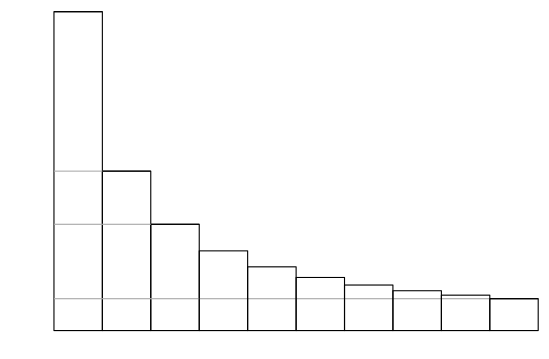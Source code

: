 <?xml version="1.0"?>
<!DOCTYPE ipe SYSTEM "ipe.dtd">
<ipe version="70010" creator="Ipe 7.0.10">
<info created="D:20110607143602" modified="D:20110607152038"/>
<ipestyle name="basic">
<symbol name="arrow/arc(spx)">
<path stroke="sym-stroke" fill="sym-stroke" pen="sym-pen">
0 0 m
-1 0.333 l
-1 -0.333 l
h
</path>
</symbol>
<symbol name="arrow/farc(spx)">
<path stroke="sym-stroke" fill="white" pen="sym-pen">
0 0 m
-1 0.333 l
-1 -0.333 l
h
</path>
</symbol>
<symbol name="mark/circle(sx)" transformations="translations">
<path fill="sym-stroke">
0.6 0 0 0.6 0 0 e
0.4 0 0 0.4 0 0 e
</path>
</symbol>
<symbol name="mark/disk(sx)" transformations="translations">
<path fill="sym-stroke">
0.6 0 0 0.6 0 0 e
</path>
</symbol>
<symbol name="mark/fdisk(sfx)" transformations="translations">
<group>
<path fill="sym-stroke" fillrule="eofill">
0.6 0 0 0.6 0 0 e
0.4 0 0 0.4 0 0 e
</path>
<path fill="sym-fill">
0.4 0 0 0.4 0 0 e
</path>
</group>
</symbol>
<symbol name="mark/box(sx)" transformations="translations">
<path fill="sym-stroke" fillrule="eofill">
-0.6 -0.6 m
0.6 -0.6 l
0.6 0.6 l
-0.6 0.6 l
h
-0.4 -0.4 m
0.4 -0.4 l
0.4 0.4 l
-0.4 0.4 l
h
</path>
</symbol>
<symbol name="mark/square(sx)" transformations="translations">
<path fill="sym-stroke">
-0.6 -0.6 m
0.6 -0.6 l
0.6 0.6 l
-0.6 0.6 l
h
</path>
</symbol>
<symbol name="mark/fsquare(sfx)" transformations="translations">
<group>
<path fill="sym-stroke" fillrule="eofill">
-0.6 -0.6 m
0.6 -0.6 l
0.6 0.6 l
-0.6 0.6 l
h
-0.4 -0.4 m
0.4 -0.4 l
0.4 0.4 l
-0.4 0.4 l
h
</path>
<path fill="sym-fill">
-0.4 -0.4 m
0.4 -0.4 l
0.4 0.4 l
-0.4 0.4 l
h
</path>
</group>
</symbol>
<symbol name="mark/cross(sx)" transformations="translations">
<group>
<path fill="sym-stroke">
-0.43 -0.57 m
0.57 0.43 l
0.43 0.57 l
-0.57 -0.43 l
h
</path>
<path fill="sym-stroke">
-0.43 0.57 m
0.57 -0.43 l
0.43 -0.57 l
-0.57 0.43 l
h
</path>
</group>
</symbol>
<symbol name="arrow/fnormal(spx)">
<path stroke="sym-stroke" fill="white" pen="sym-pen">
0 0 m
-1 0.333 l
-1 -0.333 l
h
</path>
</symbol>
<symbol name="arrow/pointed(spx)">
<path stroke="sym-stroke" fill="sym-stroke" pen="sym-pen">
0 0 m
-1 0.333 l
-0.8 0 l
-1 -0.333 l
h
</path>
</symbol>
<symbol name="arrow/fpointed(spx)">
<path stroke="sym-stroke" fill="white" pen="sym-pen">
0 0 m
-1 0.333 l
-0.8 0 l
-1 -0.333 l
h
</path>
</symbol>
<symbol name="arrow/linear(spx)">
<path stroke="sym-stroke" pen="sym-pen">
-1 0.333 m
0 0 l
-1 -0.333 l
</path>
</symbol>
<symbol name="arrow/fdouble(spx)">
<path stroke="sym-stroke" fill="white" pen="sym-pen">
0 0 m
-1 0.333 l
-1 -0.333 l
h
-1 0 m
-2 0.333 l
-2 -0.333 l
h
</path>
</symbol>
<symbol name="arrow/double(spx)">
<path stroke="sym-stroke" fill="sym-stroke" pen="sym-pen">
0 0 m
-1 0.333 l
-1 -0.333 l
h
-1 0 m
-2 0.333 l
-2 -0.333 l
h
</path>
</symbol>
<pen name="heavier" value="0.8"/>
<pen name="fat" value="1.2"/>
<pen name="ultrafat" value="2"/>
<symbolsize name="large" value="5"/>
<symbolsize name="small" value="2"/>
<symbolsize name="tiny" value="1.1"/>
<arrowsize name="large" value="10"/>
<arrowsize name="small" value="5"/>
<arrowsize name="tiny" value="3"/>
<color name="red" value="1 0 0"/>
<color name="green" value="0 1 0"/>
<color name="blue" value="0 0 1"/>
<color name="yellow" value="1 1 0"/>
<color name="orange" value="1 0.647 0"/>
<color name="gold" value="1 0.843 0"/>
<color name="purple" value="0.627 0.125 0.941"/>
<color name="gray" value="0.745"/>
<color name="brown" value="0.647 0.165 0.165"/>
<color name="navy" value="0 0 0.502"/>
<color name="pink" value="1 0.753 0.796"/>
<color name="seagreen" value="0.18 0.545 0.341"/>
<color name="turquoise" value="0.251 0.878 0.816"/>
<color name="violet" value="0.933 0.51 0.933"/>
<color name="darkblue" value="0 0 0.545"/>
<color name="darkcyan" value="0 0.545 0.545"/>
<color name="darkgray" value="0.663"/>
<color name="darkgreen" value="0 0.392 0"/>
<color name="darkmagenta" value="0.545 0 0.545"/>
<color name="darkorange" value="1 0.549 0"/>
<color name="darkred" value="0.545 0 0"/>
<color name="lightblue" value="0.678 0.847 0.902"/>
<color name="lightcyan" value="0.878 1 1"/>
<color name="lightgray" value="0.827"/>
<color name="lightgreen" value="0.565 0.933 0.565"/>
<color name="lightyellow" value="1 1 0.878"/>
<dashstyle name="dashed" value="[4] 0"/>
<dashstyle name="dotted" value="[1 3] 0"/>
<dashstyle name="dash dotted" value="[4 2 1 2] 0"/>
<dashstyle name="dash dot dotted" value="[4 2 1 2 1 2] 0"/>
<textsize name="large" value="\large"/>
<textsize name="small" value="\small"/>
<textsize name="tiny" value="\tiny"/>
<textsize name="Large" value="\Large"/>
<textsize name="LARGE" value="\LARGE"/>
<textsize name="huge" value="\huge"/>
<textsize name="Huge" value="\Huge"/>
<textsize name="footnote" value="\footnotesize"/>
<textstyle name="center" begin="\begin{center}" end="\end{center}"/>
<textstyle name="itemize" begin="\begin{itemize}" end="\end{itemize}"/>
<textstyle name="item" begin="\begin{itemize}\item{}" end="\end{itemize}"/>
<gridsize name="4 pts" value="4"/>
<gridsize name="8 pts (~3 mm)" value="8"/>
<gridsize name="16 pts (~6 mm)" value="16"/>
<gridsize name="32 pts (~12 mm)" value="32"/>
<gridsize name="10 pts (~3.5 mm)" value="10"/>
<gridsize name="20 pts (~7 mm)" value="20"/>
<gridsize name="14 pts (~5 mm)" value="14"/>
<gridsize name="28 pts (~10 mm)" value="28"/>
<gridsize name="56 pts (~20 mm)" value="56"/>
<anglesize name="90 deg" value="90"/>
<anglesize name="60 deg" value="60"/>
<anglesize name="45 deg" value="45"/>
<anglesize name="30 deg" value="30"/>
<anglesize name="22.5 deg" value="22.5"/>
<tiling name="falling" angle="-60" step="4" width="1"/>
<tiling name="rising" angle="30" step="4" width="1"/>
</ipestyle>
<page>
<layer name="alpha"/>
<layer name="beta"/>
<layer name="gamma"/>
<layer name="delta"/>
<view layers="alpha" active="alpha"/>
<view layers="alpha beta" active="beta"/>
<view layers="alpha gamma" active="delta"/>
<view layers="alpha beta gamma delta" active="beta"/>
<path layer="beta" matrix="0.5 0 0 0.5 106.15 89.4001" stroke="black" fill="gold">
184.989 244.761 m
184.989 244.761 l
399.5 64 m
50.85 64 l
50.85 293.6 l
85.7 293.6 l
88.85 274.45 l
92.05 258.3 l
95.2 244.4 l
98.4 232.35 l
101.55 221.85 l
104.7 212.55 l
107.9 204.3 l
111.05 196.95 l
114.25 190.3 l
117.4 184.25 l
120.55 178.8 l
123.75 173.8 l
126.9 169.25 l
130.1 165 l
133.25 161.15 l
136.4 157.55 l
139.6 154.2 l
142.75 151.1 l
145.9 148.2 l
149.1 145.45 l
152.25 142.95 l
155.45 140.55 l
158.6 138.3 l
161.75 136.15 l
164.95 134.15 l
168.1 132.25 l
171.3 130.45 l
174.45 128.75 l
177.6 127.15 l
180.8 125.6 l
183.95 124.15 l
187.15 122.75 l
190.3 121.4 l
193.45 120.1 l
196.65 118.9 l
199.8 117.75 l
203 116.6 l
206.15 115.55 l
209.3 114.5 l
212.5 113.5 l
215.65 112.55 l
218.85 111.65 l
222 110.75 l
225.15 109.9 l
228.35 109.1 l
231.5 108.3 l
234.7 107.55 l
237.85 106.8 l
241 106.1 l
244.2 105.4 l
247.35 104.75 l
250.5 104.1 l
253.7 103.45 l
256.85 102.85 l
260.05 102.25 l
263.2 101.7 l
266.35 101.15 l
269.55 100.6 l
272.7 100.1 l
275.9 99.55 l
279.05 99.1 l
282.2 98.6 l
285.4 98.15 l
288.55 97.65 l
291.75 97.25 l
294.9 96.8 l
298.05 96.4 l
301.25 95.95 l
304.4 95.55 l
307.6 95.2 l
310.75 94.8 l
313.9 94.45 l
317.1 94.05 l
320.25 93.7 l
323.45 93.35 l
326.6 93.05 l
329.75 92.7 l
332.95 92.4 l
336.1 92.05 l
339.3 91.75 l
342.45 91.45 l
345.6 91.15 l
348.8 90.85 l
351.95 90.6 l
355.1 90.3 l
358.3 90.05 l
361.45 89.75 l
364.65 89.5 l
367.8 89.25 l
370.95 89 l
374.15 88.75 l
377.3 88.5 l
380.5 88.3 l
383.65 88.05 l
386.8 87.85 l
390 87.6 l
393.15 87.4 l
396.35 87.15 l
399.5 86.95 l
</path>
<path layer="gamma" matrix="0.5 0 0 0.5 106.15 89.4001" stroke="black" fill="gold">
150.139 244.761 m
150.139 244.761 l
364.65 64 m
50.85 64 l
50.85 293.6 l
54 274.45 l
57.2 258.3 l
60.35 244.4 l
63.55 232.35 l
66.7 221.85 l
69.85 212.55 l
73.05 204.3 l
76.2 196.95 l
79.4 190.3 l
82.55 184.25 l
85.7 178.8 l
88.9 173.8 l
92.05 169.25 l
95.25 165 l
98.4 161.15 l
101.55 157.55 l
104.75 154.2 l
107.9 151.1 l
111.05 148.2 l
114.25 145.45 l
117.4 142.95 l
120.6 140.55 l
123.75 138.3 l
126.9 136.15 l
130.1 134.15 l
133.25 132.25 l
136.45 130.45 l
139.6 128.75 l
142.75 127.15 l
145.95 125.6 l
149.1 124.15 l
152.3 122.75 l
155.45 121.4 l
158.6 120.1 l
161.8 118.9 l
164.95 117.75 l
168.15 116.6 l
171.3 115.55 l
174.45 114.5 l
177.65 113.5 l
180.8 112.55 l
184 111.65 l
187.15 110.75 l
190.3 109.9 l
193.5 109.1 l
196.65 108.3 l
199.85 107.55 l
203 106.8 l
206.15 106.1 l
209.35 105.4 l
212.5 104.75 l
215.65 104.1 l
218.85 103.45 l
222 102.85 l
225.2 102.25 l
228.35 101.7 l
231.5 101.15 l
234.7 100.6 l
237.85 100.1 l
241.05 99.55 l
244.2 99.1 l
247.35 98.6 l
250.55 98.15 l
253.7 97.65 l
256.9 97.25 l
260.05 96.8 l
263.2 96.4 l
266.4 95.95 l
269.55 95.55 l
272.75 95.2 l
275.9 94.8 l
279.05 94.45 l
282.25 94.05 l
285.4 93.7 l
288.6 93.35 l
291.75 93.05 l
294.9 92.7 l
298.1 92.4 l
301.25 92.05 l
304.45 91.75 l
307.6 91.45 l
310.75 91.15 l
313.95 90.85 l
317.1 90.6 l
320.25 90.3 l
323.45 90.05 l
326.6 89.75 l
329.8 89.5 l
332.95 89.25 l
336.1 89 l
339.3 88.75 l
342.45 88.5 l
345.65 88.3 l
348.8 88.05 l
351.95 87.85 l
355.15 87.6 l
358.3 87.4 l
361.5 87.15 l
364.65 86.95 l
</path>
<path layer="alpha" matrix="0.5 0 0 0.5 106.15 89.4001" stroke="black">
85.7 178.8 m
120.55 178.8 l
</path>
<path matrix="0.5 0 0 0.5 88.7254 146.8" stroke="black">
85.7 178.8 m
120.55 178.8 l
</path>
<path matrix="0.5 0 0 0.5 106.15 89.4001" stroke="black">
120.55 140.533 m
155.45 140.55 l
</path>
<path matrix="0.5 0 0 0.5 106.15 89.4001" stroke="black">
50.85 293.6 m
50.85 64 l
85.7 64 l
85.7 293.6 l
h
</path>
<path matrix="0.5 0 0 0.5 106.15 89.4001" stroke="black">
85.7 178.8 m
85.7 64 l
120.55 64 l
120.55 178.8 l
h
</path>
<path matrix="0.5 0 0 0.5 106.15 89.4001" stroke="black">
120.55 140.533 m
120.55 64 l
155.45 64 l
155.45 140.533 l
h
</path>
<path matrix="0.5 0 0 0.5 245.625 43.4751" stroke="black">
85.7 178.8 m
120.55 178.8 l
</path>
<path matrix="0.5 0 0 0.5 106.15 89.4001" stroke="black">
364.65 86.95 m
364.65 64 l
399.5 64 l
399.5 86.95 l
h
</path>
<text layer="beta" matrix="0.5 0 0 0.5 101.153 87.0522" transformations="translations" pos="29.2326 291.876" stroke="black" type="label" width="4.981" height="6.42" depth="0" valign="baseline">$1$</text>
<text matrix="0.5 0 0 0.5 99.494 85.1093" transformations="translations" pos="27.5697 179.909" stroke="black" type="label" width="14.944" height="7.473" depth="2.49" valign="baseline">$1/2$</text>
<text matrix="0.5 0 0 0.5 97.5539 84.2674" transformations="translations" pos="31.4498 143.325" stroke="black" type="label" width="14.944" height="7.473" depth="2.49" valign="baseline">$1/3$</text>
<text matrix="0.5 0 0 0.5 97.7013 86.8534" transformations="translations" pos="30.8955 84.5703" stroke="black" type="label" width="15.463" height="7.473" depth="2.49" valign="baseline">$1/k$</text>
<text matrix="0.5 0 0 0.5 100.598 81.9479" transformations="translations" pos="31.4498 116.165" stroke="black" type="label" width="2.767" height="14.999" depth="0" valign="baseline">$\vdots$</text>
<path layer="alpha" matrix="0.5 0 0 0.5 106.15 89.4001" stroke="darkgray" fill="gold">
364.65 86.95 m
50.85 86.95 l
</path>
<path matrix="0.5 0 0 0.5 106.15 89.4001" stroke="darkgray" fill="gold">
120.55 140.533 m
50.85 140.533 l
</path>
<path matrix="0.5 0 0 0.5 106.15 89.4001" stroke="darkgray" fill="gold">
85.7 178.8 m
50.85 178.8 l
</path>
<path matrix="0.5 0 0 0.5 106.15 89.4001" stroke="black">
190.3 121.4 m
190.3 64 l
155.45 64 l
155.45 121.4 l
h
</path>
<path matrix="0.5 0 0 0.5 106.15 89.4001" stroke="black">
225.2 109.9 m
225.2 64 l
190.3 64 l
190.3 109.9 l
h
</path>
<path matrix="0.5 0 0 0.5 106.15 89.4001" stroke="black">
260.05 102.25 m
260.05 64 l
225.2 64 l
225.2 102.25 l
h
</path>
<path matrix="0.5 0 0 0.5 106.15 89.4001" stroke="black">
329.8 92.7 m
329.8 64 l
294.9 64 l
294.9 92.7 l
h
</path>
<path matrix="0.5 0 0 0.5 106.15 89.4001" stroke="black">
364.65 89.5 m
364.65 64 l
329.8 64 l
329.8 89.5 l
h
</path>
<path matrix="0.5 0 0 0.5 106.15 89.4001" stroke="black">
294.9 96.8 m
294.9 64 l
260.05 64 l
260.05 96.8 l
h
</path>
<path layer="beta" stroke="purple" pen="fat">
198.645 211.781 m
198.645 211.781 l
149 236.2 m
150.575 226.625 l
152.175 218.55 l
153.75 211.6 l
155.35 205.575 l
156.925 200.325 l
158.5 195.675 l
160.1 191.55 l
161.675 187.875 l
163.275 184.55 l
164.85 181.525 l
166.425 178.8 l
168.025 176.3 l
169.6 174.025 l
171.2 171.9 l
172.775 169.975 l
174.35 168.175 l
175.95 166.5 l
177.525 164.95 l
179.1 163.5 l
180.7 162.125 l
182.275 160.875 l
183.875 159.675 l
185.45 158.55 l
187.025 157.475 l
188.625 156.475 l
190.2 155.525 l
191.8 154.625 l
193.375 153.775 l
194.95 152.975 l
196.55 152.2 l
198.125 151.475 l
199.725 150.775 l
201.3 150.1 l
202.875 149.45 l
204.475 148.85 l
206.05 148.275 l
207.65 147.7 l
209.225 147.175 l
210.8 146.65 l
212.4 146.15 l
213.975 145.675 l
215.575 145.225 l
217.15 144.775 l
218.725 144.35 l
220.325 143.95 l
221.9 143.55 l
223.5 143.175 l
225.075 142.8 l
226.65 142.45 l
228.25 142.1 l
229.825 141.775 l
231.4 141.45 l
233 141.125 l
234.575 140.825 l
236.175 140.525 l
237.75 140.25 l
239.325 139.975 l
240.925 139.7 l
242.5 139.45 l
244.1 139.175 l
245.675 138.95 l
247.25 138.7 l
248.85 138.475 l
250.425 138.225 l
252.025 138.025 l
253.6 137.8 l
255.175 137.6 l
256.775 137.375 l
258.35 137.175 l
259.95 137 l
261.525 136.8 l
263.1 136.625 l
264.7 136.425 l
266.275 136.25 l
267.875 136.075 l
269.45 135.925 l
271.025 135.75 l
272.625 135.6 l
274.2 135.425 l
275.8 135.275 l
277.375 135.125 l
278.95 134.975 l
280.55 134.825 l
282.125 134.7 l
283.7 134.55 l
285.3 134.425 l
286.875 134.275 l
288.475 134.15 l
290.05 134.025 l
291.625 133.9 l
293.225 133.775 l
294.8 133.65 l
296.4 133.55 l
297.975 133.425 l
299.55 133.325 l
301.15 133.2 l
302.725 133.1 l
304.325 132.975 l
305.9 132.875 l
</path>
<text transformations="translations" pos="182.637 183.428" stroke="purple" type="label" width="48.333" height="7.473" depth="2.49" valign="baseline">$f(x)=1/x$</text>
<text matrix="1 0 0 1 -0.477359 -0.666271" transformations="translations" pos="149.477 112.837" stroke="black" type="label" width="4.981" height="6.42" depth="0" halign="center" valign="baseline">$1$</text>
<text matrix="1 0 0 1 -1.26376 -2.2209" transformations="translations" pos="167.689 114.392" stroke="black" type="label" width="4.981" height="6.42" depth="0" halign="center" valign="baseline">$2$</text>
<text matrix="1 0 0 1 -0.914713 1.11045" transformations="translations" pos="184.79 111.06" stroke="black" type="label" width="4.981" height="6.42" depth="0" halign="center" valign="baseline">$3$</text>
<text matrix="1 0 0 1 1.4195 -1.33254" transformations="translations" pos="130.156 113.503" stroke="black" type="label" width="4.981" height="6.42" depth="0" halign="center" valign="baseline">$0$</text>
<text matrix="1 0 0 1 0.737557 0" transformations="translations" pos="305.163 112.171" stroke="black" type="label" width="5.5" height="6.918" depth="0" halign="center" valign="baseline">$k$</text>
<text matrix="1 0 0 1 8.3137 -1.11045" transformations="translations" pos="230.762 113.281" stroke="black" type="label" width="11.623" height="1.052" depth="0" valign="baseline">$\ldots$</text>
</page>
</ipe>

